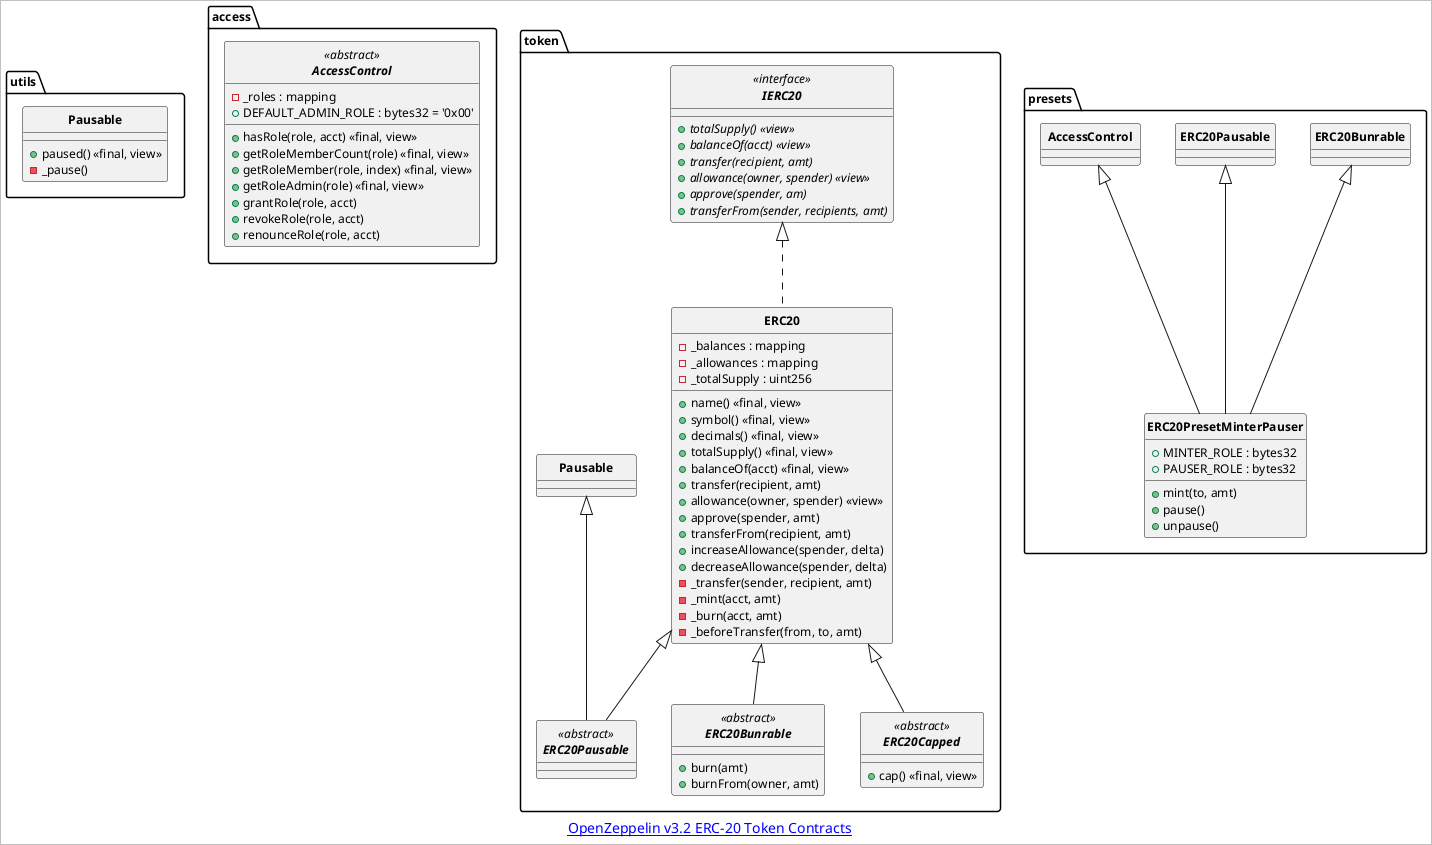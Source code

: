@startuml

' OpenZeppelin v3.2 ERC-20 Token Contracts
' https://github.com/OpenZeppelin/openzeppelin-contracts/tree/v3.2.0/contracts/token/ERC20

' https://plantuml.com/en/class-diagram
' https://plantuml-documentation.readthedocs.io/en/latest/formatting/all-skin-params.html
' https://plantuml-documentation.readthedocs.io/en/latest/formatting/all-skin-params.html#class

skinparam {
  DefaultFontName Lucida Console
  'DefaultFontName Consolas Lucida Console
  DefaultFontSize 12
  DiagramBorderColor silver
  DiagramBorderThickness 1
  MinClassWidth 100
  ClassFontStyle bold
}

hide Circle
caption [[https://github.com/OpenZeppelin/openzeppelin-contracts/tree/v3.2.0/contracts/token/ERC20| OpenZeppelin v3.2 ERC-20 Token Contracts]]


package utils{
  class Pausable {
    + paused() <<final, view>>
    - _pause()
  }
}

package access{
  abstract class AccessControl <<abstract>>{
    - _roles : mapping
    + DEFAULT_ADMIN_ROLE : bytes32 = '0x00'
    + hasRole(role, acct) <<final, view>>
    + getRoleMemberCount(role) <<final, view>>
    + getRoleMember(role, index) <<final, view>>
    + getRoleAdmin(role) <<final, view>>
    + grantRole(role, acct)
    + revokeRole(role, acct)
    + renounceRole(role, acct)
  }
}

package token{
  interface IERC20 <<interface>>{
    + {abstract} totalSupply() <<view>>
    + {abstract} balanceOf(acct) <<view>>
    + {abstract} transfer(recipient, amt)
    + {abstract} allowance(owner, spender) <<view>>
    + {abstract} approve(spender, am)
    + {abstract} transferFrom(sender, recipients, amt)
  }

  class ERC20 implements IERC20{
    - _balances : mapping
    - _allowances : mapping
    - _totalSupply : uint256
    + name() <<final, view>>
    + symbol() <<final, view>>
    + decimals() <<final, view>>
    + totalSupply() <<final, view>>
    + balanceOf(acct) <<final, view>>
    + transfer(recipient, amt)
    + allowance(owner, spender) <<view>>
    + approve(spender, amt)
    + transferFrom(recipient, amt)
    + increaseAllowance(spender, delta)
    + decreaseAllowance(spender, delta)
    - _transfer(sender, recipient, amt)
    - _mint(acct, amt)
    - _burn(acct, amt)
    - _beforeTransfer(from, to, amt)
  }

  abstract class ERC20Bunrable <<abstract>> extends ERC20{
    + burn(amt)
    + burnFrom(owner, amt)
  }

  abstract class ERC20Pausable <<abstract>> extends ERC20, Pausable{

  }

  abstract class ERC20Capped <<abstract>> extends ERC20{
    + cap() <<final, view>>
  }
}

package presets {

  class ERC20PresetMinterPauser extends ERC20Bunrable, ERC20Pausable, AccessControl{
    + MINTER_ROLE : bytes32
    + PAUSER_ROLE : bytes32
    + mint(to, amt)
    + pause()
    + unpause()
  }


}


@enduml